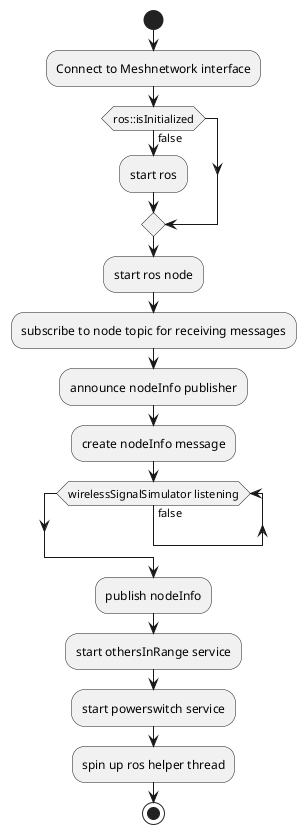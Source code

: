 @startuml
|VirtualNRF24|
start
:Connect to Meshnetwork interface;
if(ros::isInitialized) then (false)
:start ros;
endif
:start ros node;
:subscribe to node topic for receiving messages;
:announce nodeInfo publisher;
:create nodeInfo message;
while (wirelessSignalSimulator listening) is (false)
endwhile
:publish nodeInfo;
:start othersInRange service;
:start powerswitch service;
:spin up ros helper thread;
stop
@enduml